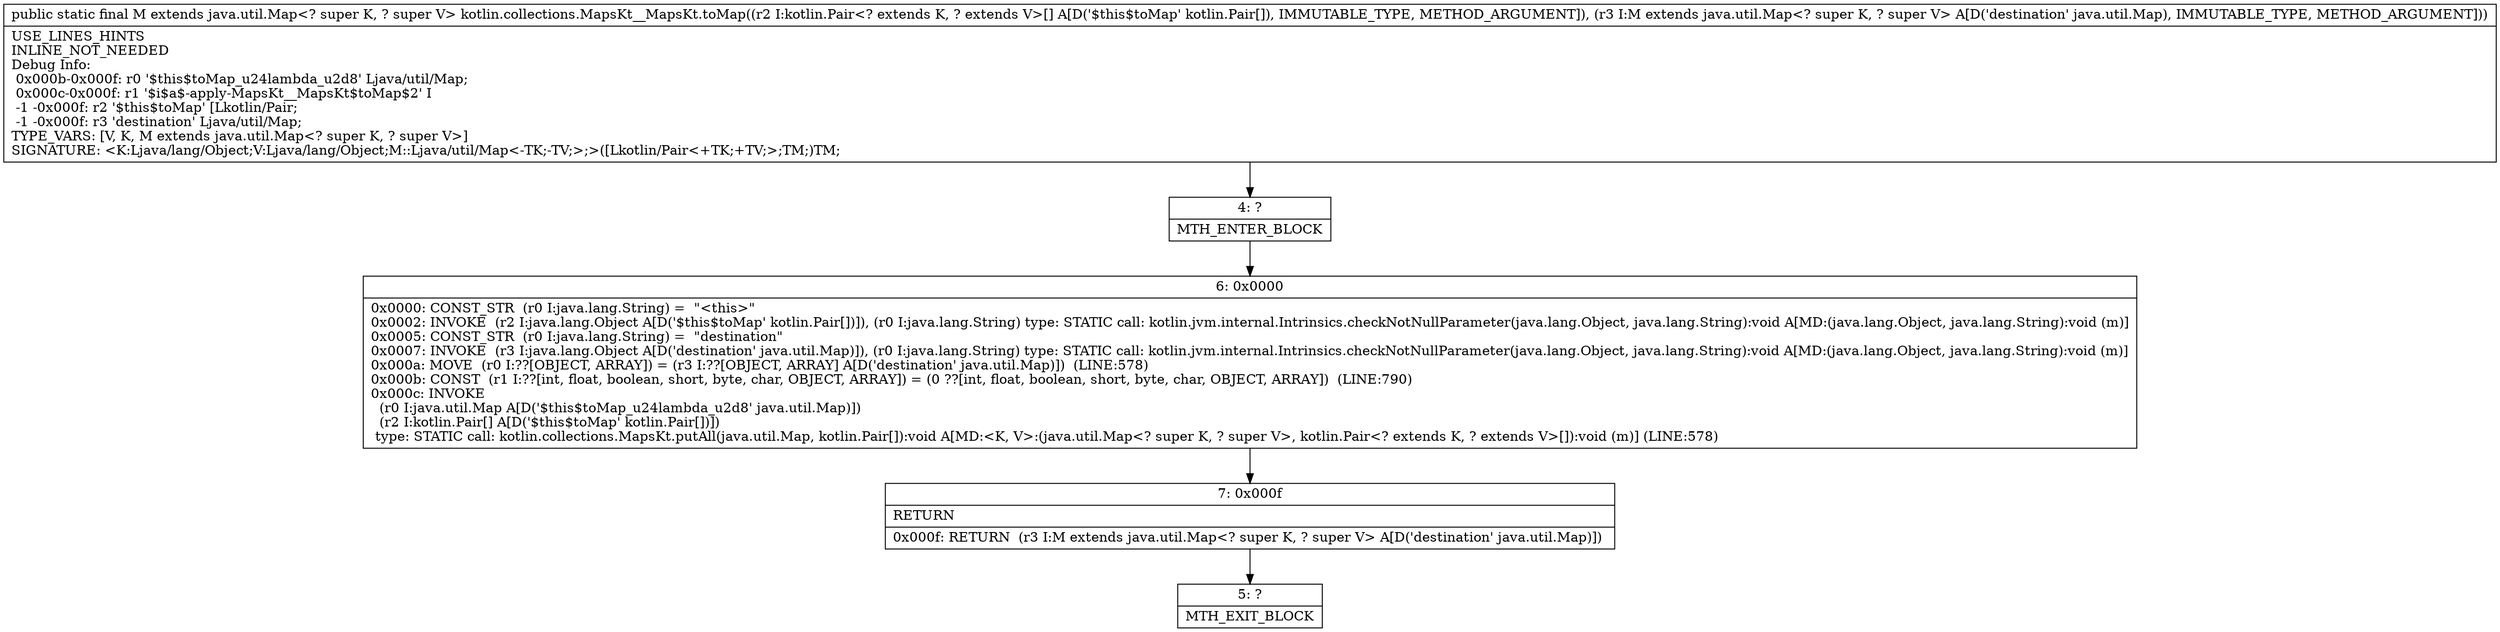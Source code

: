 digraph "CFG forkotlin.collections.MapsKt__MapsKt.toMap([Lkotlin\/Pair;Ljava\/util\/Map;)Ljava\/util\/Map;" {
Node_4 [shape=record,label="{4\:\ ?|MTH_ENTER_BLOCK\l}"];
Node_6 [shape=record,label="{6\:\ 0x0000|0x0000: CONST_STR  (r0 I:java.lang.String) =  \"\<this\>\" \l0x0002: INVOKE  (r2 I:java.lang.Object A[D('$this$toMap' kotlin.Pair[])]), (r0 I:java.lang.String) type: STATIC call: kotlin.jvm.internal.Intrinsics.checkNotNullParameter(java.lang.Object, java.lang.String):void A[MD:(java.lang.Object, java.lang.String):void (m)]\l0x0005: CONST_STR  (r0 I:java.lang.String) =  \"destination\" \l0x0007: INVOKE  (r3 I:java.lang.Object A[D('destination' java.util.Map)]), (r0 I:java.lang.String) type: STATIC call: kotlin.jvm.internal.Intrinsics.checkNotNullParameter(java.lang.Object, java.lang.String):void A[MD:(java.lang.Object, java.lang.String):void (m)]\l0x000a: MOVE  (r0 I:??[OBJECT, ARRAY]) = (r3 I:??[OBJECT, ARRAY] A[D('destination' java.util.Map)])  (LINE:578)\l0x000b: CONST  (r1 I:??[int, float, boolean, short, byte, char, OBJECT, ARRAY]) = (0 ??[int, float, boolean, short, byte, char, OBJECT, ARRAY])  (LINE:790)\l0x000c: INVOKE  \l  (r0 I:java.util.Map A[D('$this$toMap_u24lambda_u2d8' java.util.Map)])\l  (r2 I:kotlin.Pair[] A[D('$this$toMap' kotlin.Pair[])])\l type: STATIC call: kotlin.collections.MapsKt.putAll(java.util.Map, kotlin.Pair[]):void A[MD:\<K, V\>:(java.util.Map\<? super K, ? super V\>, kotlin.Pair\<? extends K, ? extends V\>[]):void (m)] (LINE:578)\l}"];
Node_7 [shape=record,label="{7\:\ 0x000f|RETURN\l|0x000f: RETURN  (r3 I:M extends java.util.Map\<? super K, ? super V\> A[D('destination' java.util.Map)]) \l}"];
Node_5 [shape=record,label="{5\:\ ?|MTH_EXIT_BLOCK\l}"];
MethodNode[shape=record,label="{public static final M extends java.util.Map\<? super K, ? super V\> kotlin.collections.MapsKt__MapsKt.toMap((r2 I:kotlin.Pair\<? extends K, ? extends V\>[] A[D('$this$toMap' kotlin.Pair[]), IMMUTABLE_TYPE, METHOD_ARGUMENT]), (r3 I:M extends java.util.Map\<? super K, ? super V\> A[D('destination' java.util.Map), IMMUTABLE_TYPE, METHOD_ARGUMENT]))  | USE_LINES_HINTS\lINLINE_NOT_NEEDED\lDebug Info:\l  0x000b\-0x000f: r0 '$this$toMap_u24lambda_u2d8' Ljava\/util\/Map;\l  0x000c\-0x000f: r1 '$i$a$\-apply\-MapsKt__MapsKt$toMap$2' I\l  \-1 \-0x000f: r2 '$this$toMap' [Lkotlin\/Pair;\l  \-1 \-0x000f: r3 'destination' Ljava\/util\/Map;\lTYPE_VARS: [V, K, M extends java.util.Map\<? super K, ? super V\>]\lSIGNATURE: \<K:Ljava\/lang\/Object;V:Ljava\/lang\/Object;M::Ljava\/util\/Map\<\-TK;\-TV;\>;\>([Lkotlin\/Pair\<+TK;+TV;\>;TM;)TM;\l}"];
MethodNode -> Node_4;Node_4 -> Node_6;
Node_6 -> Node_7;
Node_7 -> Node_5;
}

